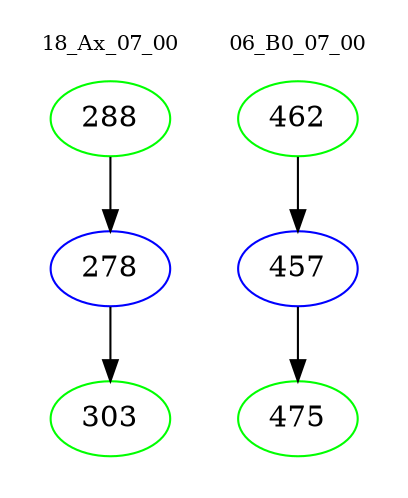 digraph{
subgraph cluster_0 {
color = white
label = "18_Ax_07_00";
fontsize=10;
T0_288 [label="288", color="green"]
T0_288 -> T0_278 [color="black"]
T0_278 [label="278", color="blue"]
T0_278 -> T0_303 [color="black"]
T0_303 [label="303", color="green"]
}
subgraph cluster_1 {
color = white
label = "06_B0_07_00";
fontsize=10;
T1_462 [label="462", color="green"]
T1_462 -> T1_457 [color="black"]
T1_457 [label="457", color="blue"]
T1_457 -> T1_475 [color="black"]
T1_475 [label="475", color="green"]
}
}
